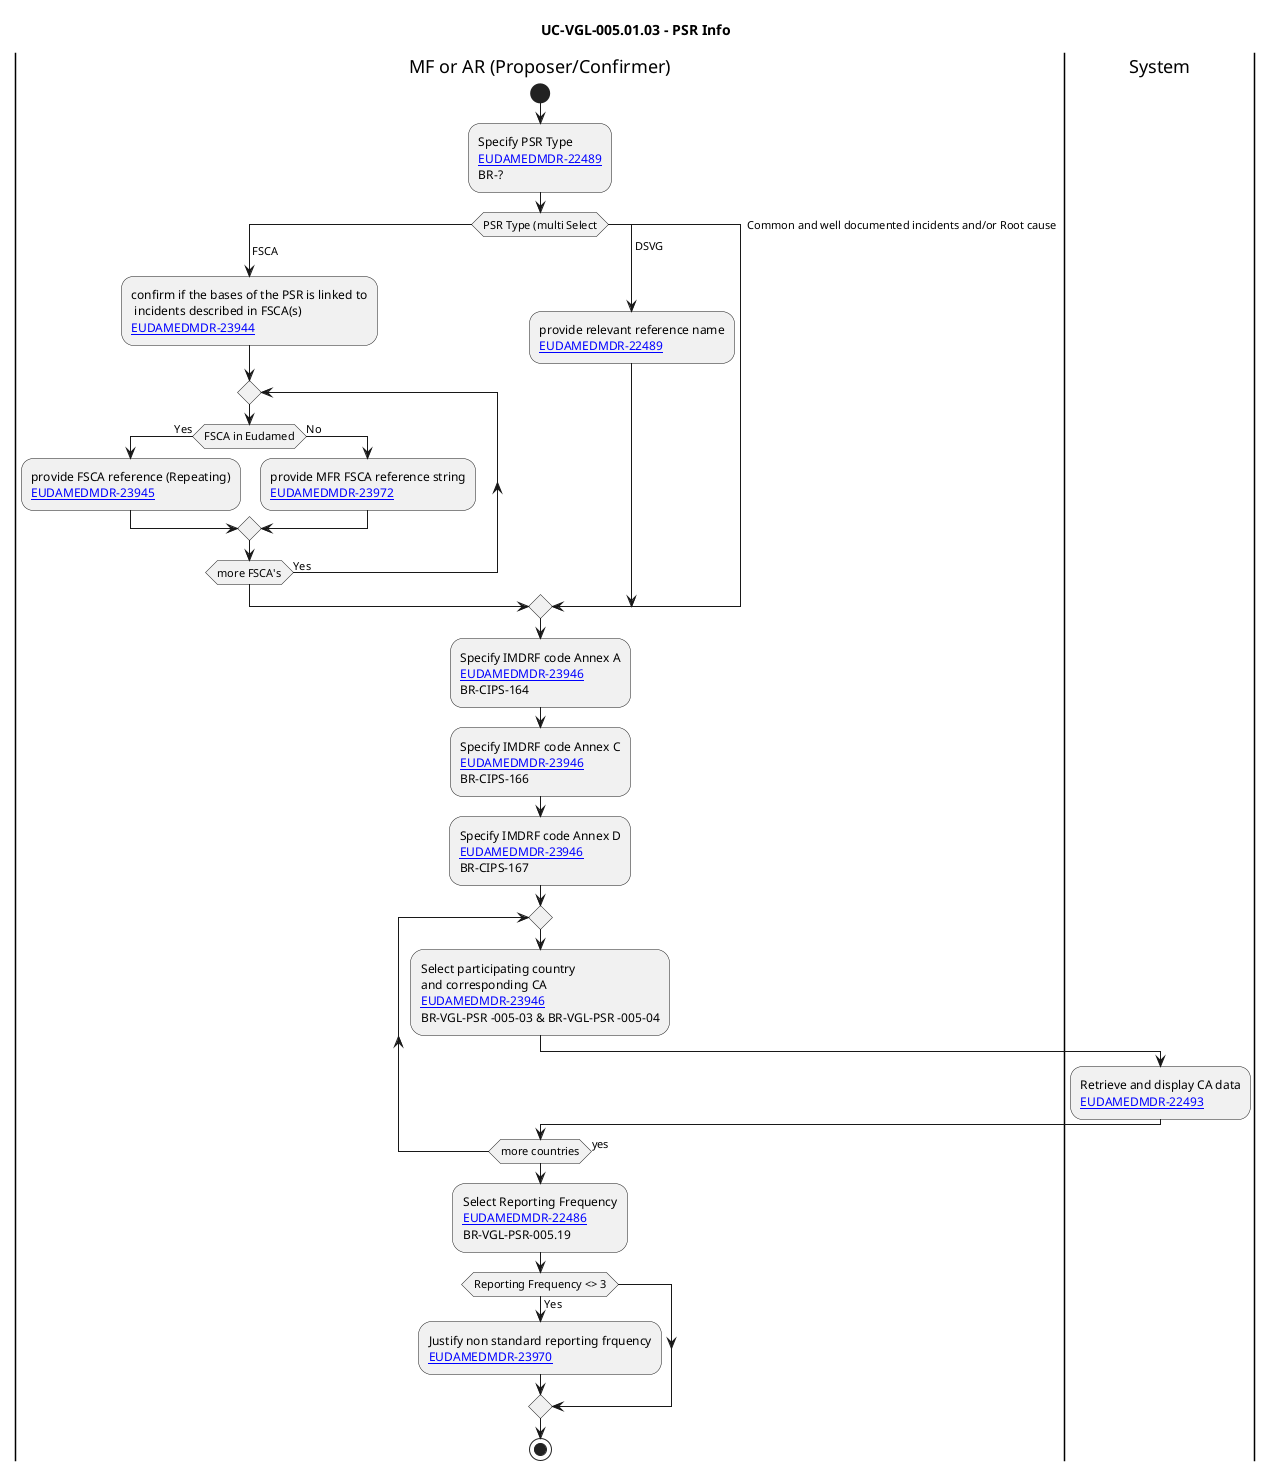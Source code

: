 @startuml
title UC-VGL-005.01.03 - PSR Info
|MF or AR (Proposer/Confirmer)|
|System|
|MF or AR (Proposer/Confirmer)|
start
:Specify PSR Type
[[https://citnet.tech.ec.europa.eu/CITnet/jira/browse/EUDAMEDMDR-22489 EUDAMEDMDR-22489]]
BR-?;
switch (PSR Type (multi Select)
case ( FSCA )
  :confirm if the bases of the PSR is linked to
   incidents described in FSCA(s) 
  [[https://citnet.tech.ec.europa.eu/CITnet/jira/browse/EUDAMEDMDR-23944 EUDAMEDMDR-23944]];
  repeat
    if (FSCA in Eudamed) then (Yes) 
      :provide FSCA reference (Repeating)
      [[https://citnet.tech.ec.europa.eu/CITnet/jira/browse/EUDAMEDMDR-23945 EUDAMEDMDR-23945]];
    else (No)
      :provide MFR FSCA reference string 
      [[https://citnet.tech.ec.europa.eu/CITnet/jira/browse/EUDAMEDMDR-23972 EUDAMEDMDR-23972]];
    endif
  repeat while (more FSCA's) is (Yes)
case ( DSVG ) 
  label sp_lab0
  :provide relevant reference name 
  [[https://citnet.tech.ec.europa.eu/CITnet/jira/browse/EUDAMEDMDR-22489 EUDAMEDMDR-22489]];
case ( Common and well documented incidents and/or Root cause )

endswitch
:Specify IMDRF code Annex A
[[https://citnet.tech.ec.europa.eu/CITnet/jira/browse/EUDAMEDMDR-23946 EUDAMEDMDR-23946]]
BR-CIPS-164;
:Specify IMDRF code Annex C
[[https://citnet.tech.ec.europa.eu/CITnet/jira/browse/EUDAMEDMDR-23946 EUDAMEDMDR-23946]]
BR-CIPS-166;
:Specify IMDRF code Annex D
[[https://citnet.tech.ec.europa.eu/CITnet/jira/browse/EUDAMEDMDR-23946 EUDAMEDMDR-23946]]
BR-CIPS-167;
repeat
  :Select participating country
  and corresponding CA
  [[https://citnet.tech.ec.europa.eu/CITnet/jira/browse/EUDAMEDMDR-22492 EUDAMEDMDR-23946]]
  BR-VGL-PSR -005-03 & BR-VGL-PSR -005-04;
  |System|
  :Retrieve and display CA data
  [[https://citnet.tech.ec.europa.eu/CITnet/jira/browse/EUDAMEDMDR-22493 EUDAMEDMDR-22493]];
  |MF or AR (Proposer/Confirmer)|
repeat while (more countries) is (yes)
:Select Reporting Frequency
[[https://citnet.tech.ec.europa.eu/CITnet/jira/browse/EUDAMEDMDR-22486 EUDAMEDMDR-22486]]
BR-VGL-PSR-005.19;
if (Reporting Frequency <> 3) then (Yes)
  :Justify non standard reporting frquency
  [[https://citnet.tech.ec.europa.eu/CITnet/jira/browse/EUDAMEDMDR-23970 EUDAMEDMDR-23970]];
endif
stop
@enduml